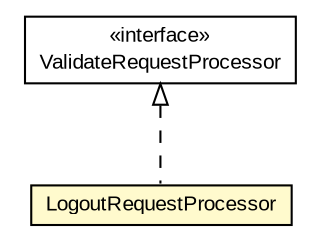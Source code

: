 #!/usr/local/bin/dot
#
# Class diagram 
# Generated by UMLGraph version R5_6-24-gf6e263 (http://www.umlgraph.org/)
#

digraph G {
	edge [fontname="arial",fontsize=10,labelfontname="arial",labelfontsize=10];
	node [fontname="arial",fontsize=10,shape=plaintext];
	nodesep=0.25;
	ranksep=0.5;
	// net.trajano.openidconnect.jaspic.internal.ValidateRequestProcessor
	c7491 [label=<<table title="net.trajano.openidconnect.jaspic.internal.ValidateRequestProcessor" border="0" cellborder="1" cellspacing="0" cellpadding="2" port="p" href="../ValidateRequestProcessor.html">
		<tr><td><table border="0" cellspacing="0" cellpadding="1">
<tr><td align="center" balign="center"> &#171;interface&#187; </td></tr>
<tr><td align="center" balign="center"> ValidateRequestProcessor </td></tr>
		</table></td></tr>
		</table>>, URL="../ValidateRequestProcessor.html", fontname="arial", fontcolor="black", fontsize=10.0];
	// net.trajano.openidconnect.jaspic.internal.processors.LogoutRequestProcessor
	c7505 [label=<<table title="net.trajano.openidconnect.jaspic.internal.processors.LogoutRequestProcessor" border="0" cellborder="1" cellspacing="0" cellpadding="2" port="p" bgcolor="lemonChiffon" href="./LogoutRequestProcessor.html">
		<tr><td><table border="0" cellspacing="0" cellpadding="1">
<tr><td align="center" balign="center"> LogoutRequestProcessor </td></tr>
		</table></td></tr>
		</table>>, URL="./LogoutRequestProcessor.html", fontname="arial", fontcolor="black", fontsize=10.0];
	//net.trajano.openidconnect.jaspic.internal.processors.LogoutRequestProcessor implements net.trajano.openidconnect.jaspic.internal.ValidateRequestProcessor
	c7491:p -> c7505:p [dir=back,arrowtail=empty,style=dashed];
}

